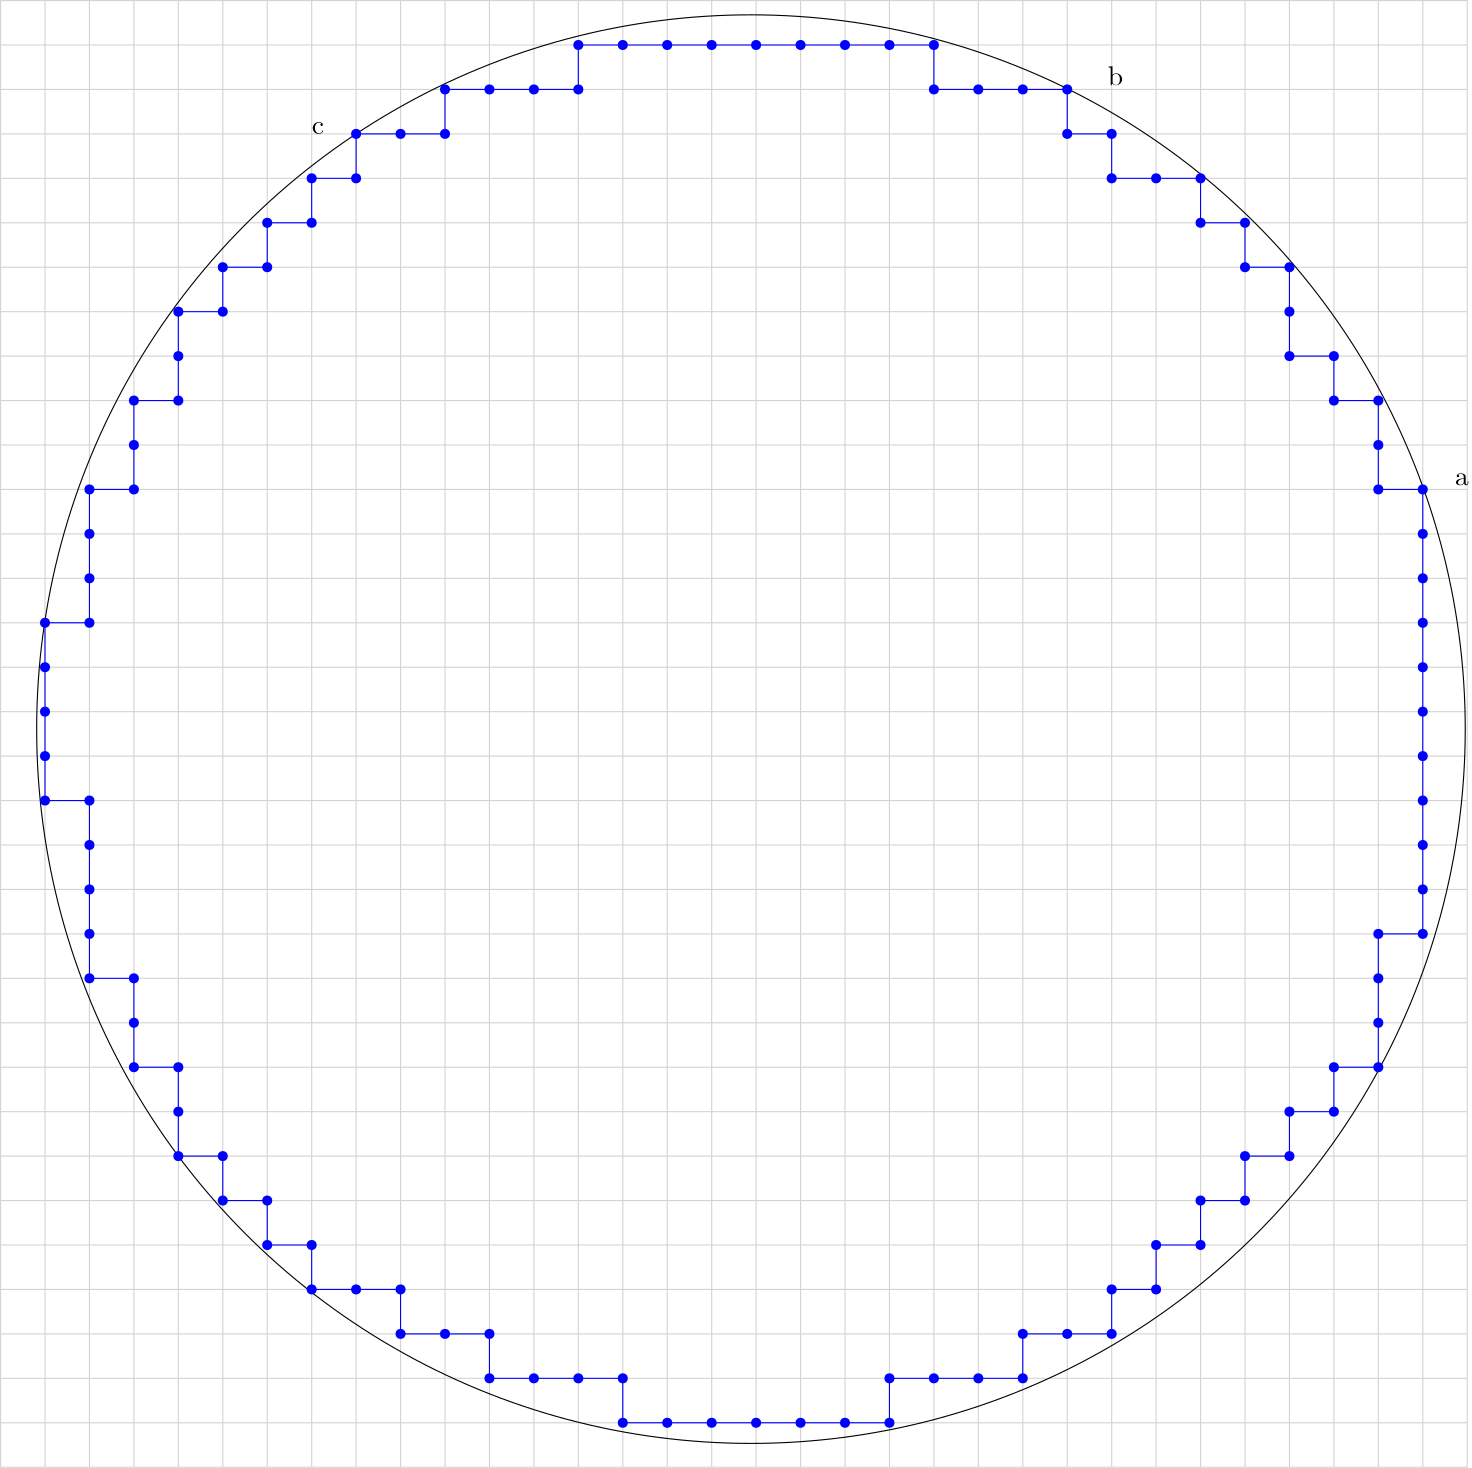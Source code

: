 <?xml version="1.0"?>
<!DOCTYPE ipe SYSTEM "ipe.dtd">
<ipe version="70005" creator="Ipe 7.1.1">
<info created="D:20130527104958" modified="D:20130531153102"/>
<ipestyle name="basic">
<symbol name="arrow/arc(spx)">
<path stroke="sym-stroke" fill="sym-stroke" pen="sym-pen">
0 0 m
-1 0.333 l
-1 -0.333 l
h
</path>
</symbol>
<symbol name="arrow/farc(spx)">
<path stroke="sym-stroke" fill="white" pen="sym-pen">
0 0 m
-1 0.333 l
-1 -0.333 l
h
</path>
</symbol>
<symbol name="mark/circle(sx)" transformations="translations">
<path fill="sym-stroke">
0.6 0 0 0.6 0 0 e
0.4 0 0 0.4 0 0 e
</path>
</symbol>
<symbol name="mark/disk(sx)" transformations="translations">
<path fill="sym-stroke">
0.6 0 0 0.6 0 0 e
</path>
</symbol>
<symbol name="mark/fdisk(sfx)" transformations="translations">
<group>
<path fill="sym-fill">
0.5 0 0 0.5 0 0 e
</path>
<path fill="sym-stroke" fillrule="eofill">
0.6 0 0 0.6 0 0 e
0.4 0 0 0.4 0 0 e
</path>
</group>
</symbol>
<symbol name="mark/box(sx)" transformations="translations">
<path fill="sym-stroke" fillrule="eofill">
-0.6 -0.6 m
0.6 -0.6 l
0.6 0.6 l
-0.6 0.6 l
h
-0.4 -0.4 m
0.4 -0.4 l
0.4 0.4 l
-0.4 0.4 l
h
</path>
</symbol>
<symbol name="mark/square(sx)" transformations="translations">
<path fill="sym-stroke">
-0.6 -0.6 m
0.6 -0.6 l
0.6 0.6 l
-0.6 0.6 l
h
</path>
</symbol>
<symbol name="mark/fsquare(sfx)" transformations="translations">
<group>
<path fill="sym-fill">
-0.5 -0.5 m
0.5 -0.5 l
0.5 0.5 l
-0.5 0.5 l
h
</path>
<path fill="sym-stroke" fillrule="eofill">
-0.6 -0.6 m
0.6 -0.6 l
0.6 0.6 l
-0.6 0.6 l
h
-0.4 -0.4 m
0.4 -0.4 l
0.4 0.4 l
-0.4 0.4 l
h
</path>
</group>
</symbol>
<symbol name="mark/cross(sx)" transformations="translations">
<group>
<path fill="sym-stroke">
-0.43 -0.57 m
0.57 0.43 l
0.43 0.57 l
-0.57 -0.43 l
h
</path>
<path fill="sym-stroke">
-0.43 0.57 m
0.57 -0.43 l
0.43 -0.57 l
-0.57 0.43 l
h
</path>
</group>
</symbol>
<symbol name="arrow/fnormal(spx)">
<path stroke="sym-stroke" fill="white" pen="sym-pen">
0 0 m
-1 0.333 l
-1 -0.333 l
h
</path>
</symbol>
<symbol name="arrow/pointed(spx)">
<path stroke="sym-stroke" fill="sym-stroke" pen="sym-pen">
0 0 m
-1 0.333 l
-0.8 0 l
-1 -0.333 l
h
</path>
</symbol>
<symbol name="arrow/fpointed(spx)">
<path stroke="sym-stroke" fill="white" pen="sym-pen">
0 0 m
-1 0.333 l
-0.8 0 l
-1 -0.333 l
h
</path>
</symbol>
<symbol name="arrow/linear(spx)">
<path stroke="sym-stroke" pen="sym-pen">
-1 0.333 m
0 0 l
-1 -0.333 l
</path>
</symbol>
<symbol name="arrow/fdouble(spx)">
<path stroke="sym-stroke" fill="white" pen="sym-pen">
0 0 m
-1 0.333 l
-1 -0.333 l
h
-1 0 m
-2 0.333 l
-2 -0.333 l
h
</path>
</symbol>
<symbol name="arrow/double(spx)">
<path stroke="sym-stroke" fill="sym-stroke" pen="sym-pen">
0 0 m
-1 0.333 l
-1 -0.333 l
h
-1 0 m
-2 0.333 l
-2 -0.333 l
h
</path>
</symbol>
<pen name="heavier" value="0.8"/>
<pen name="fat" value="1.2"/>
<pen name="ultrafat" value="2"/>
<symbolsize name="large" value="5"/>
<symbolsize name="small" value="2"/>
<symbolsize name="tiny" value="1.1"/>
<arrowsize name="large" value="10"/>
<arrowsize name="small" value="5"/>
<arrowsize name="tiny" value="3"/>
<color name="red" value="1 0 0"/>
<color name="green" value="0 1 0"/>
<color name="blue" value="0 0 1"/>
<color name="yellow" value="1 1 0"/>
<color name="orange" value="1 0.647 0"/>
<color name="gold" value="1 0.843 0"/>
<color name="purple" value="0.627 0.125 0.941"/>
<color name="gray" value="0.745"/>
<color name="brown" value="0.647 0.165 0.165"/>
<color name="navy" value="0 0 0.502"/>
<color name="pink" value="1 0.753 0.796"/>
<color name="seagreen" value="0.18 0.545 0.341"/>
<color name="turquoise" value="0.251 0.878 0.816"/>
<color name="violet" value="0.933 0.51 0.933"/>
<color name="darkblue" value="0 0 0.545"/>
<color name="darkcyan" value="0 0.545 0.545"/>
<color name="darkgray" value="0.663"/>
<color name="darkgreen" value="0 0.392 0"/>
<color name="darkmagenta" value="0.545 0 0.545"/>
<color name="darkorange" value="1 0.549 0"/>
<color name="darkred" value="0.545 0 0"/>
<color name="lightblue" value="0.678 0.847 0.902"/>
<color name="lightcyan" value="0.878 1 1"/>
<color name="lightgray" value="0.827"/>
<color name="lightgreen" value="0.565 0.933 0.565"/>
<color name="lightyellow" value="1 1 0.878"/>
<dashstyle name="dashed" value="[4] 0"/>
<dashstyle name="dotted" value="[1 3] 0"/>
<dashstyle name="dash dotted" value="[4 2 1 2] 0"/>
<dashstyle name="dash dot dotted" value="[4 2 1 2 1 2] 0"/>
<textsize name="large" value="\large"/>
<textsize name="Large" value="\Large"/>
<textsize name="LARGE" value="\LARGE"/>
<textsize name="huge" value="\huge"/>
<textsize name="Huge" value="\Huge"/>
<textsize name="small" value="\small"/>
<textsize name="footnote" value="\footnotesize"/>
<textsize name="tiny" value="\tiny"/>
<textstyle name="center" begin="\begin{center}" end="\end{center}"/>
<textstyle name="itemize" begin="\begin{itemize}" end="\end{itemize}"/>
<textstyle name="item" begin="\begin{itemize}\item{}" end="\end{itemize}"/>
<gridsize name="4 pts" value="4"/>
<gridsize name="8 pts (~3 mm)" value="8"/>
<gridsize name="16 pts (~6 mm)" value="16"/>
<gridsize name="32 pts (~12 mm)" value="32"/>
<gridsize name="10 pts (~3.5 mm)" value="10"/>
<gridsize name="20 pts (~7 mm)" value="20"/>
<gridsize name="14 pts (~5 mm)" value="14"/>
<gridsize name="28 pts (~10 mm)" value="28"/>
<gridsize name="56 pts (~20 mm)" value="56"/>
<anglesize name="90 deg" value="90"/>
<anglesize name="60 deg" value="60"/>
<anglesize name="45 deg" value="45"/>
<anglesize name="30 deg" value="30"/>
<anglesize name="22.5 deg" value="22.5"/>
<tiling name="falling" angle="-60" step="4" width="1"/>
<tiling name="rising" angle="30" step="4" width="1"/>
</ipestyle>
<page>
<layer name="alpha"/>
<layer name="beta"/>
<layer name="gamma"/>
<view layers="alpha beta" active="beta"/>
<path layer="alpha" stroke="lightgray">
0 816 m
0 288 l
16 288 l
16 816 l
32 816 l
32 288 l
48 288 l
48 816 l
64 816 l
64 288 l
80 288 l
80 816 l
96 816 l
96 288 l
112 288 l
112 816 l
128 816 l
128 288 l
144 288 l
144 816 l
160 816 l
160 288 l
176 288 l
176 816 l
192 816 l
192 288 l
208 288 l
208 816 l
224 816 l
224 288 l
240 288 l
240 816 l
256 816 l
256 288 l
272 288 l
272 816 l
288 816 l
288 288 l
304 288 l
304 816 l
320 816 l
320 288 l
336 288 l
336 816 l
352 816 l
352 288 l
368 288 l
368 816 l
384 816 l
384 288 l
400 288 l
400 816 l
416 816 l
416 288 l
432 288 l
432 816 l
448 816 l
448 288 l
464 288 l
464 816 l
480 816 l
480 288 l
496 288 l
496 816 l
512 816 l
512 288 l
528 288 l
528 816 l
0 816 l
0 800 l
528 800 l
528 784 l
0 784 l
0 768 l
528 768 l
528 752 l
0 752 l
0 736 l
528 736 l
528 720 l
0 720 l
0 704 l
528 704 l
528 688 l
0 688 l
0 672 l
528 672 l
528 656 l
0 656 l
0 640 l
528 640 l
528 624 l
0 624 l
0 608 l
528 608 l
528 592 l
0 592 l
0 576 l
528 576 l
528 560 l
0 560 l
0 544 l
528 544 l
528 528 l
0 528 l
0 512 l
528 512 l
528 496 l
0 496 l
0 480 l
528 480 l
528 464 l
0 464 l
0 448 l
528 448 l
528 432 l
0 432 l
0 416 l
528 416 l
528 400 l
0 400 l
0 384 l
528 384 l
528 368 l
0 368 l
0 352 l
528 352 l
528 336 l
0 336 l
0 320 l
528 320 l
528 304 l
0 304 l
0 288 l
528 288 l
528 288 l
</path>
<path stroke="black">
257.144 0 0 257.144 270.143 553.714 e
</path>
<use layer="gamma" name="mark/disk(sx)" pos="160 768" size="normal" stroke="brown"/>
<use name="mark/disk(sx)" pos="192 768" size="normal" stroke="brown"/>
<use name="mark/disk(sx)" pos="224 768" size="normal" stroke="brown"/>
<use name="mark/disk(sx)" pos="256 768" size="normal" stroke="brown"/>
<use name="mark/disk(sx)" pos="288 768" size="normal" stroke="brown"/>
<use name="mark/disk(sx)" pos="320 768" size="normal" stroke="brown"/>
<use name="mark/disk(sx)" pos="352 768" size="normal" stroke="brown"/>
<use name="mark/disk(sx)" pos="384 768" size="normal" stroke="brown"/>
<use name="mark/disk(sx)" pos="384 736" size="normal" stroke="brown"/>
<use name="mark/disk(sx)" pos="384 704" size="normal" stroke="brown"/>
<use name="mark/disk(sx)" pos="384 672" size="normal" stroke="brown"/>
<use name="mark/disk(sx)" pos="384 640" size="normal" stroke="brown"/>
<use name="mark/disk(sx)" pos="416 640" size="normal" stroke="brown"/>
<use name="mark/disk(sx)" pos="448 640" size="normal" stroke="brown"/>
<use name="mark/disk(sx)" pos="480 640" size="normal" stroke="brown"/>
<text layer="alpha" matrix="1 0 0 1 -4.46154 1.53846" transformations="translations" pos="528 640" stroke="black" type="label" valign="baseline">a</text>
<text matrix="1 0 0 1 -1.38462 1.53846" transformations="translations" pos="400 784" stroke="black" type="label" valign="baseline">b</text>
<text matrix="1 0 0 1 0 -16" transformations="translations" pos="112 784" stroke="black" type="label" valign="baseline">c</text>
<use layer="beta" name="mark/disk(sx)" pos="320 304" size="normal" stroke="blue"/>
<use name="mark/disk(sx)" pos="368 320" size="normal" stroke="blue"/>
<use name="mark/disk(sx)" pos="400 336" size="normal" stroke="blue"/>
<use name="mark/disk(sx)" pos="496 432" size="normal" stroke="blue"/>
<use name="mark/disk(sx)" pos="512 480" size="normal" stroke="blue"/>
<use name="mark/disk(sx)" pos="512 640" size="normal" stroke="blue"/>
<use name="mark/disk(sx)" pos="496 672" size="normal" stroke="blue"/>
<use name="mark/disk(sx)" pos="384 784" size="normal" stroke="blue"/>
<use name="mark/disk(sx)" pos="336 800" size="normal" stroke="blue"/>
<use name="mark/disk(sx)" pos="208 800" size="normal" stroke="blue"/>
<use name="mark/disk(sx)" pos="160 784" size="normal" stroke="blue"/>
<use name="mark/disk(sx)" pos="128 768" size="normal" stroke="blue"/>
<use name="mark/disk(sx)" pos="64 704" size="normal" stroke="blue"/>
<use name="mark/disk(sx)" pos="32 640" size="normal" stroke="blue"/>
<use name="mark/disk(sx)" pos="16 592" size="normal" stroke="blue"/>
<use name="mark/disk(sx)" pos="16 528" size="normal" stroke="blue"/>
<use name="mark/disk(sx)" pos="112 352" size="normal" stroke="blue"/>
<use name="mark/disk(sx)" pos="176 320" size="normal" stroke="blue"/>
<use name="mark/disk(sx)" pos="224 304" size="normal" stroke="blue"/>
<use name="mark/disk(sx)" pos="320 800" size="normal" stroke="blue"/>
<use name="mark/disk(sx)" pos="304 800" size="normal" stroke="blue"/>
<use name="mark/disk(sx)" pos="288 800" size="normal" stroke="blue"/>
<use name="mark/disk(sx)" pos="272 800" size="normal" stroke="blue"/>
<use name="mark/disk(sx)" pos="256 800" size="normal" stroke="blue"/>
<use name="mark/disk(sx)" pos="240 800" size="normal" stroke="blue"/>
<use name="mark/disk(sx)" pos="224 800" size="normal" stroke="blue"/>
<use name="mark/disk(sx)" pos="112 752" size="normal" stroke="blue"/>
<use name="mark/disk(sx)" pos="96 736" size="normal" stroke="blue"/>
<use name="mark/disk(sx)" pos="80 720" size="normal" stroke="blue"/>
<use name="mark/disk(sx)" pos="48 672" size="normal" stroke="blue"/>
<use name="mark/disk(sx)" pos="16 576" size="normal" stroke="blue"/>
<use name="mark/disk(sx)" pos="16 560" size="normal" stroke="blue"/>
<use name="mark/disk(sx)" pos="16 544" size="normal" stroke="blue"/>
<use name="mark/disk(sx)" pos="80 384" size="normal" stroke="blue"/>
<use name="mark/disk(sx)" pos="96 368" size="normal" stroke="blue"/>
<use name="mark/disk(sx)" pos="144 336" size="normal" stroke="blue"/>
<use name="mark/disk(sx)" pos="240 304" size="normal" stroke="blue"/>
<use name="mark/disk(sx)" pos="256 304" size="normal" stroke="blue"/>
<use name="mark/disk(sx)" pos="272 304" size="normal" stroke="blue"/>
<use name="mark/disk(sx)" pos="288 304" size="normal" stroke="blue"/>
<use name="mark/disk(sx)" pos="304 304" size="normal" stroke="blue"/>
<use name="mark/disk(sx)" pos="416 352" size="normal" stroke="blue"/>
<use name="mark/disk(sx)" pos="432 368" size="normal" stroke="blue"/>
<use name="mark/disk(sx)" pos="448 384" size="normal" stroke="blue"/>
<use name="mark/disk(sx)" pos="464 400" size="normal" stroke="blue"/>
<use name="mark/disk(sx)" pos="480 416" size="normal" stroke="blue"/>
<use name="mark/disk(sx)" pos="512 496" size="normal" stroke="blue"/>
<use name="mark/disk(sx)" pos="512 512" size="normal" stroke="blue"/>
<use name="mark/disk(sx)" pos="512 528" size="normal" stroke="blue"/>
<use name="mark/disk(sx)" pos="512 544" size="normal" stroke="blue"/>
<use name="mark/disk(sx)" pos="512 560" size="normal" stroke="blue"/>
<use name="mark/disk(sx)" pos="512 576" size="normal" stroke="blue"/>
<use name="mark/disk(sx)" pos="512 592" size="normal" stroke="blue"/>
<use name="mark/disk(sx)" pos="512 624" size="normal" stroke="blue"/>
<use name="mark/disk(sx)" pos="512 608" size="normal" stroke="blue"/>
<use name="mark/disk(sx)" pos="480 688" size="normal" stroke="blue"/>
<use name="mark/disk(sx)" pos="464 720" size="normal" stroke="blue"/>
<use name="mark/disk(sx)" pos="448 736" size="normal" stroke="blue"/>
<use name="mark/disk(sx)" pos="432 752" size="normal" stroke="blue"/>
<use name="mark/disk(sx)" pos="400 768" size="normal" stroke="blue"/>
<use name="mark/disk(sx)" pos="32 480" size="normal" stroke="blue"/>
<use name="mark/disk(sx)" pos="32 464" size="normal" stroke="blue"/>
<use name="mark/disk(sx)" pos="48 432" size="normal" stroke="blue"/>
<use name="mark/disk(sx)" pos="64 400" size="normal" stroke="blue"/>
<use name="mark/disk(sx)" pos="352 320" size="normal" stroke="blue"/>
<use name="mark/disk(sx)" pos="496 448" size="normal" stroke="blue"/>
<use name="mark/disk(sx)" pos="368 784" size="normal" stroke="blue"/>
<use name="mark/disk(sx)" pos="176 784" size="normal" stroke="blue"/>
<use name="mark/disk(sx)" pos="32 624" size="normal" stroke="blue"/>
<use name="mark/disk(sx)" pos="32 496" size="normal" stroke="blue"/>
<use name="mark/disk(sx)" pos="192 320" size="normal" stroke="blue"/>
<use name="mark/disk(sx)" pos="192 784" size="normal" stroke="blue"/>
<use name="mark/disk(sx)" pos="144 768" size="normal" stroke="blue"/>
<use name="mark/disk(sx)" pos="64 688" size="normal" stroke="blue"/>
<use name="mark/disk(sx)" pos="48 656" size="normal" stroke="blue"/>
<use name="mark/disk(sx)" pos="32 608" size="normal" stroke="blue"/>
<use name="mark/disk(sx)" pos="32 512" size="normal" stroke="blue"/>
<use name="mark/disk(sx)" pos="48 448" size="normal" stroke="blue"/>
<use name="mark/disk(sx)" pos="64 416" size="normal" stroke="blue"/>
<use name="mark/disk(sx)" pos="128 352" size="normal" stroke="blue"/>
<use name="mark/disk(sx)" pos="160 336" size="normal" stroke="blue"/>
<use name="mark/disk(sx)" pos="208 320" size="normal" stroke="blue"/>
<use name="mark/disk(sx)" pos="336 320" size="normal" stroke="blue"/>
<use name="mark/disk(sx)" pos="384 336" size="normal" stroke="blue"/>
<use name="mark/disk(sx)" pos="496 464" size="normal" stroke="blue"/>
<use name="mark/disk(sx)" pos="496 656" size="normal" stroke="blue"/>
<use name="mark/disk(sx)" pos="464 704" size="normal" stroke="blue"/>
<use name="mark/disk(sx)" pos="416 752" size="normal" stroke="blue"/>
<use name="mark/disk(sx)" pos="352 784" size="normal" stroke="blue"/>
<use name="mark/disk(sx)" pos="208 784" size="normal" stroke="blue"/>
<use name="mark/disk(sx)" pos="128 752" size="normal" stroke="blue"/>
<use name="mark/disk(sx)" pos="160 768" size="normal" stroke="blue"/>
<use name="mark/disk(sx)" pos="112 736" size="normal" stroke="blue"/>
<use name="mark/disk(sx)" pos="96 720" size="normal" stroke="blue"/>
<use name="mark/disk(sx)" pos="80 704" size="normal" stroke="blue"/>
<use name="mark/disk(sx)" pos="64 672" size="normal" stroke="blue"/>
<use name="mark/disk(sx)" pos="48 640" size="normal" stroke="blue"/>
<use name="mark/disk(sx)" pos="32 592" size="normal" stroke="blue"/>
<use name="mark/disk(sx)" pos="32 528" size="normal" stroke="blue"/>
<use name="mark/disk(sx)" pos="48 464" size="normal" stroke="blue"/>
<use name="mark/disk(sx)" pos="64 432" size="normal" stroke="blue"/>
<use name="mark/disk(sx)" pos="80 400" size="normal" stroke="blue"/>
<use name="mark/disk(sx)" pos="96 384" size="normal" stroke="blue"/>
<use name="mark/disk(sx)" pos="112 368" size="normal" stroke="blue"/>
<use name="mark/disk(sx)" pos="144 352" size="normal" stroke="blue"/>
<use name="mark/disk(sx)" pos="176 336" size="normal" stroke="blue"/>
<use name="mark/disk(sx)" pos="224 320" size="normal" stroke="blue"/>
<use name="mark/disk(sx)" pos="320 320" size="normal" stroke="blue"/>
<use name="mark/disk(sx)" pos="368 336" size="normal" stroke="blue"/>
<use name="mark/disk(sx)" pos="400 352" size="normal" stroke="blue"/>
<use name="mark/disk(sx)" pos="416 368" size="normal" stroke="blue"/>
<use name="mark/disk(sx)" pos="432 384" size="normal" stroke="blue"/>
<use name="mark/disk(sx)" pos="448 400" size="normal" stroke="blue"/>
<use name="mark/disk(sx)" pos="464 416" size="normal" stroke="blue"/>
<use name="mark/disk(sx)" pos="480 432" size="normal" stroke="blue"/>
<use name="mark/disk(sx)" pos="496 480" size="normal" stroke="blue"/>
<use name="mark/disk(sx)" pos="496 640" size="normal" stroke="blue"/>
<use name="mark/disk(sx)" pos="480 672" size="normal" stroke="blue"/>
<use name="mark/disk(sx)" pos="464 688" size="normal" stroke="blue"/>
<use name="mark/disk(sx)" pos="448 720" size="normal" stroke="blue"/>
<use name="mark/disk(sx)" pos="432 736" size="normal" stroke="blue"/>
<use name="mark/disk(sx)" pos="400 752" size="normal" stroke="blue"/>
<use name="mark/disk(sx)" pos="384 768" size="normal" stroke="blue"/>
<use name="mark/disk(sx)" pos="336 784" size="normal" stroke="blue"/>
<path stroke="blue">
336 800 m
208 800 l
208 784 l
160 784 l
160 768 l
128 768 l
128 752 l
112 752 l
112 736 l
96 736 l
96 720 l
80 720 l
80 704 l
64 704 l
64 672 l
48 672 l
48 640 l
</path>
<path stroke="blue">
48 640 m
32 640 l
32 592 l
16 592 l
16 528 l
32 528 l
32 464 l
48 464 l
48 432 l
64 432 l
64 400 l
80 400 l
80 384 l
96 384 l
96 368 l
112 368 l
112 352 l
144 352 l
144 336 l
176 336 l
176 320 l
224 320 l
224 304 l
320 304 l
</path>
<path stroke="blue">
320 304 m
320 320 l
368 320 l
368 336 l
400 336 l
400 352 l
416 352 l
416 368 l
432 368 l
432 384 l
448 384 l
448 400 l
464 400 l
464 416 l
480 416 l
480 432 l
496 432 l
496 480 l
512 480 l
512 640 l
496 640 l
496 672 l
480 672 l
480 688 l
464 688 l
464 720 l
448 720 l
448 736 l
432 736 l
432 752 l
400 752 l
400 768 l
384 768 l
384 784 l
336 784 l
336 800 l
</path>
</page>
</ipe>
